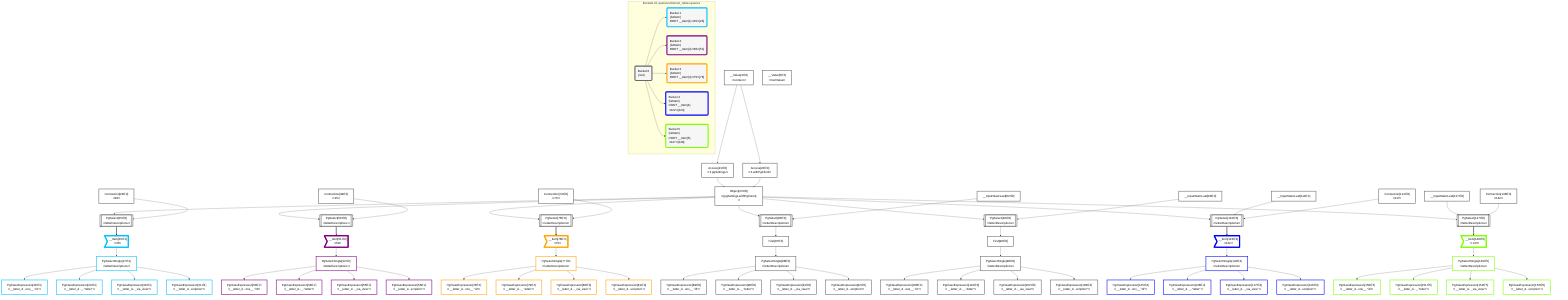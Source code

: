 graph TD
    classDef path fill:#eee,stroke:#000,color:#000
    classDef plan fill:#fff,stroke-width:3px,color:#000
    classDef itemplan fill:#fff,stroke-width:6px,color:#000
    classDef sideeffectplan fill:#f00,stroke-width:6px,color:#000
    classDef bucket fill:#f6f6f6,color:#000,stroke-width:6px,text-align:left


    %% define steps
    __Value3["__Value[3∈0]<br />ᐸcontextᐳ"]:::plan
    __Value5["__Value[5∈0]<br />ᐸrootValueᐳ"]:::plan
    Access21["Access[21∈0]<br />ᐸ3.pgSettingsᐳ"]:::plan
    Access22["Access[22∈0]<br />ᐸ3.withPgClientᐳ"]:::plan
    Object23["Object[23∈0]<br />ᐸ{pgSettings,withPgClient}ᐳ"]:::plan
    Connection24["Connection[24∈0]<br />ᐸ20ᐳ"]:::plan
    PgSelect25[["PgSelect[25∈0]<br />ᐸletterDescriptionsᐳ"]]:::plan
    __Item26>"__Item[26∈1]<br />ᐸ25ᐳ"]:::itemplan
    PgSelectSingle27["PgSelectSingle[27∈1]<br />ᐸletterDescriptionsᐳ"]:::plan
    PgClassExpression28["PgClassExpression[28∈1]<br />ᐸ__letter_d...ons__.”id”ᐳ"]:::plan
    PgClassExpression29["PgClassExpression[29∈1]<br />ᐸ__letter_d..._.”letter”ᐳ"]:::plan
    PgClassExpression30["PgClassExpression[30∈1]<br />ᐸ__letter_d..._via_view”ᐳ"]:::plan
    PgClassExpression31["PgClassExpression[31∈1]<br />ᐸ__letter_d...scription”ᐳ"]:::plan
    Connection49["Connection[49∈0]<br />ᐸ45ᐳ"]:::plan
    PgSelect50[["PgSelect[50∈0]<br />ᐸletterDescriptionsᐳ"]]:::plan
    __Item51>"__Item[51∈2]<br />ᐸ50ᐳ"]:::itemplan
    PgSelectSingle52["PgSelectSingle[52∈2]<br />ᐸletterDescriptionsᐳ"]:::plan
    PgClassExpression53["PgClassExpression[53∈2]<br />ᐸ__letter_d...ons__.”id”ᐳ"]:::plan
    PgClassExpression54["PgClassExpression[54∈2]<br />ᐸ__letter_d..._.”letter”ᐳ"]:::plan
    PgClassExpression55["PgClassExpression[55∈2]<br />ᐸ__letter_d..._via_view”ᐳ"]:::plan
    PgClassExpression56["PgClassExpression[56∈2]<br />ᐸ__letter_d...scription”ᐳ"]:::plan
    Connection74["Connection[74∈0]<br />ᐸ70ᐳ"]:::plan
    PgSelect75[["PgSelect[75∈0]<br />ᐸletterDescriptionsᐳ"]]:::plan
    __Item76>"__Item[76∈3]<br />ᐸ75ᐳ"]:::itemplan
    PgSelectSingle77["PgSelectSingle[77∈3]<br />ᐸletterDescriptionsᐳ"]:::plan
    PgClassExpression78["PgClassExpression[78∈3]<br />ᐸ__letter_d...ons__.”id”ᐳ"]:::plan
    PgClassExpression79["PgClassExpression[79∈3]<br />ᐸ__letter_d..._.”letter”ᐳ"]:::plan
    PgClassExpression80["PgClassExpression[80∈3]<br />ᐸ__letter_d..._via_view”ᐳ"]:::plan
    PgClassExpression81["PgClassExpression[81∈3]<br />ᐸ__letter_d...scription”ᐳ"]:::plan
    __InputStaticLeaf82["__InputStaticLeaf[82∈0]"]:::plan
    PgSelect83[["PgSelect[83∈0]<br />ᐸletterDescriptionsᐳ"]]:::plan
    First87["First[87∈0]"]:::plan
    PgSelectSingle88["PgSelectSingle[88∈0]<br />ᐸletterDescriptionsᐳ"]:::plan
    PgClassExpression89["PgClassExpression[89∈0]<br />ᐸ__letter_d...ons__.”id”ᐳ"]:::plan
    PgClassExpression90["PgClassExpression[90∈0]<br />ᐸ__letter_d..._.”letter”ᐳ"]:::plan
    PgClassExpression91["PgClassExpression[91∈0]<br />ᐸ__letter_d..._via_view”ᐳ"]:::plan
    PgClassExpression92["PgClassExpression[92∈0]<br />ᐸ__letter_d...scription”ᐳ"]:::plan
    __InputStaticLeaf93["__InputStaticLeaf[93∈0]"]:::plan
    PgSelect94[["PgSelect[94∈0]<br />ᐸletterDescriptionsᐳ"]]:::plan
    First98["First[98∈0]"]:::plan
    PgSelectSingle99["PgSelectSingle[99∈0]<br />ᐸletterDescriptionsᐳ"]:::plan
    PgClassExpression100["PgClassExpression[100∈0]<br />ᐸ__letter_d...ons__.”id”ᐳ"]:::plan
    PgClassExpression101["PgClassExpression[101∈0]<br />ᐸ__letter_d..._.”letter”ᐳ"]:::plan
    PgClassExpression102["PgClassExpression[102∈0]<br />ᐸ__letter_d..._via_view”ᐳ"]:::plan
    PgClassExpression103["PgClassExpression[103∈0]<br />ᐸ__letter_d...scription”ᐳ"]:::plan
    __InputStaticLeaf111["__InputStaticLeaf[111∈0]"]:::plan
    Connection121["Connection[121∈0]<br />ᐸ117ᐳ"]:::plan
    PgSelect122[["PgSelect[122∈0]<br />ᐸletterDescriptionsᐳ"]]:::plan
    __Item123>"__Item[123∈4]<br />ᐸ122ᐳ"]:::itemplan
    PgSelectSingle124["PgSelectSingle[124∈4]<br />ᐸletterDescriptionsᐳ"]:::plan
    PgClassExpression125["PgClassExpression[125∈4]<br />ᐸ__letter_d...ons__.”id”ᐳ"]:::plan
    PgClassExpression126["PgClassExpression[126∈4]<br />ᐸ__letter_d..._.”letter”ᐳ"]:::plan
    PgClassExpression127["PgClassExpression[127∈4]<br />ᐸ__letter_d..._via_view”ᐳ"]:::plan
    PgClassExpression128["PgClassExpression[128∈4]<br />ᐸ__letter_d...scription”ᐳ"]:::plan
    __InputStaticLeaf137["__InputStaticLeaf[137∈0]"]:::plan
    Connection146["Connection[146∈0]<br />ᐸ142ᐳ"]:::plan
    PgSelect147[["PgSelect[147∈0]<br />ᐸletterDescriptionsᐳ"]]:::plan
    __Item148>"__Item[148∈5]<br />ᐸ147ᐳ"]:::itemplan
    PgSelectSingle149["PgSelectSingle[149∈5]<br />ᐸletterDescriptionsᐳ"]:::plan
    PgClassExpression150["PgClassExpression[150∈5]<br />ᐸ__letter_d...ons__.”id”ᐳ"]:::plan
    PgClassExpression151["PgClassExpression[151∈5]<br />ᐸ__letter_d..._.”letter”ᐳ"]:::plan
    PgClassExpression152["PgClassExpression[152∈5]<br />ᐸ__letter_d..._via_view”ᐳ"]:::plan
    PgClassExpression153["PgClassExpression[153∈5]<br />ᐸ__letter_d...scription”ᐳ"]:::plan

    %% plan dependencies
    __Value3 --> Access21
    __Value3 --> Access22
    Access21 & Access22 --> Object23
    Object23 & Connection24 --> PgSelect25
    PgSelect25 ==> __Item26
    __Item26 --> PgSelectSingle27
    PgSelectSingle27 --> PgClassExpression28
    PgSelectSingle27 --> PgClassExpression29
    PgSelectSingle27 --> PgClassExpression30
    PgSelectSingle27 --> PgClassExpression31
    Object23 & Connection49 --> PgSelect50
    PgSelect50 ==> __Item51
    __Item51 --> PgSelectSingle52
    PgSelectSingle52 --> PgClassExpression53
    PgSelectSingle52 --> PgClassExpression54
    PgSelectSingle52 --> PgClassExpression55
    PgSelectSingle52 --> PgClassExpression56
    Object23 & Connection74 --> PgSelect75
    PgSelect75 ==> __Item76
    __Item76 --> PgSelectSingle77
    PgSelectSingle77 --> PgClassExpression78
    PgSelectSingle77 --> PgClassExpression79
    PgSelectSingle77 --> PgClassExpression80
    PgSelectSingle77 --> PgClassExpression81
    Object23 & __InputStaticLeaf82 --> PgSelect83
    PgSelect83 --> First87
    First87 --> PgSelectSingle88
    PgSelectSingle88 --> PgClassExpression89
    PgSelectSingle88 --> PgClassExpression90
    PgSelectSingle88 --> PgClassExpression91
    PgSelectSingle88 --> PgClassExpression92
    Object23 & __InputStaticLeaf93 --> PgSelect94
    PgSelect94 --> First98
    First98 --> PgSelectSingle99
    PgSelectSingle99 --> PgClassExpression100
    PgSelectSingle99 --> PgClassExpression101
    PgSelectSingle99 --> PgClassExpression102
    PgSelectSingle99 --> PgClassExpression103
    Object23 & __InputStaticLeaf111 & Connection121 --> PgSelect122
    PgSelect122 ==> __Item123
    __Item123 --> PgSelectSingle124
    PgSelectSingle124 --> PgClassExpression125
    PgSelectSingle124 --> PgClassExpression126
    PgSelectSingle124 --> PgClassExpression127
    PgSelectSingle124 --> PgClassExpression128
    Object23 & __InputStaticLeaf137 & Connection146 --> PgSelect147
    PgSelect147 ==> __Item148
    __Item148 --> PgSelectSingle149
    PgSelectSingle149 --> PgClassExpression150
    PgSelectSingle149 --> PgClassExpression151
    PgSelectSingle149 --> PgClassExpression152
    PgSelectSingle149 --> PgClassExpression153

    subgraph "Buckets for queries/v4/enum_tables.queries"
    Bucket0("Bucket 0<br />(root)"):::bucket
    classDef bucket0 stroke:#696969
    class Bucket0,__Value3,__Value5,Access21,Access22,Object23,Connection24,PgSelect25,Connection49,PgSelect50,Connection74,PgSelect75,__InputStaticLeaf82,PgSelect83,First87,PgSelectSingle88,PgClassExpression89,PgClassExpression90,PgClassExpression91,PgClassExpression92,__InputStaticLeaf93,PgSelect94,First98,PgSelectSingle99,PgClassExpression100,PgClassExpression101,PgClassExpression102,PgClassExpression103,__InputStaticLeaf111,Connection121,PgSelect122,__InputStaticLeaf137,Connection146,PgSelect147 bucket0
    Bucket1("Bucket 1<br />(listItem)<br />ROOT __Item{1}ᐸ25ᐳ[26]"):::bucket
    classDef bucket1 stroke:#00bfff
    class Bucket1,__Item26,PgSelectSingle27,PgClassExpression28,PgClassExpression29,PgClassExpression30,PgClassExpression31 bucket1
    Bucket2("Bucket 2<br />(listItem)<br />ROOT __Item{2}ᐸ50ᐳ[51]"):::bucket
    classDef bucket2 stroke:#7f007f
    class Bucket2,__Item51,PgSelectSingle52,PgClassExpression53,PgClassExpression54,PgClassExpression55,PgClassExpression56 bucket2
    Bucket3("Bucket 3<br />(listItem)<br />ROOT __Item{3}ᐸ75ᐳ[76]"):::bucket
    classDef bucket3 stroke:#ffa500
    class Bucket3,__Item76,PgSelectSingle77,PgClassExpression78,PgClassExpression79,PgClassExpression80,PgClassExpression81 bucket3
    Bucket4("Bucket 4<br />(listItem)<br />ROOT __Item{4}ᐸ122ᐳ[123]"):::bucket
    classDef bucket4 stroke:#0000ff
    class Bucket4,__Item123,PgSelectSingle124,PgClassExpression125,PgClassExpression126,PgClassExpression127,PgClassExpression128 bucket4
    Bucket5("Bucket 5<br />(listItem)<br />ROOT __Item{5}ᐸ147ᐳ[148]"):::bucket
    classDef bucket5 stroke:#7fff00
    class Bucket5,__Item148,PgSelectSingle149,PgClassExpression150,PgClassExpression151,PgClassExpression152,PgClassExpression153 bucket5
    Bucket0 --> Bucket1 & Bucket2 & Bucket3 & Bucket4 & Bucket5
    end